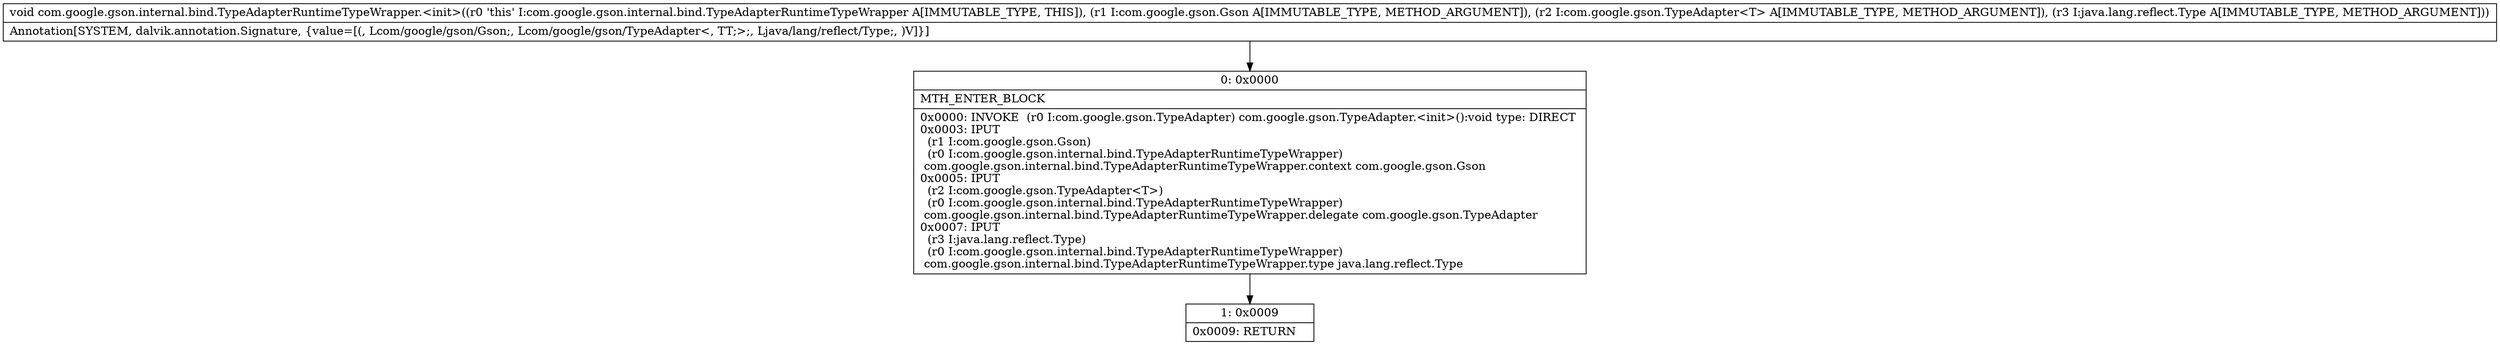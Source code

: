 digraph "CFG forcom.google.gson.internal.bind.TypeAdapterRuntimeTypeWrapper.\<init\>(Lcom\/google\/gson\/Gson;Lcom\/google\/gson\/TypeAdapter;Ljava\/lang\/reflect\/Type;)V" {
Node_0 [shape=record,label="{0\:\ 0x0000|MTH_ENTER_BLOCK\l|0x0000: INVOKE  (r0 I:com.google.gson.TypeAdapter) com.google.gson.TypeAdapter.\<init\>():void type: DIRECT \l0x0003: IPUT  \l  (r1 I:com.google.gson.Gson)\l  (r0 I:com.google.gson.internal.bind.TypeAdapterRuntimeTypeWrapper)\l com.google.gson.internal.bind.TypeAdapterRuntimeTypeWrapper.context com.google.gson.Gson \l0x0005: IPUT  \l  (r2 I:com.google.gson.TypeAdapter\<T\>)\l  (r0 I:com.google.gson.internal.bind.TypeAdapterRuntimeTypeWrapper)\l com.google.gson.internal.bind.TypeAdapterRuntimeTypeWrapper.delegate com.google.gson.TypeAdapter \l0x0007: IPUT  \l  (r3 I:java.lang.reflect.Type)\l  (r0 I:com.google.gson.internal.bind.TypeAdapterRuntimeTypeWrapper)\l com.google.gson.internal.bind.TypeAdapterRuntimeTypeWrapper.type java.lang.reflect.Type \l}"];
Node_1 [shape=record,label="{1\:\ 0x0009|0x0009: RETURN   \l}"];
MethodNode[shape=record,label="{void com.google.gson.internal.bind.TypeAdapterRuntimeTypeWrapper.\<init\>((r0 'this' I:com.google.gson.internal.bind.TypeAdapterRuntimeTypeWrapper A[IMMUTABLE_TYPE, THIS]), (r1 I:com.google.gson.Gson A[IMMUTABLE_TYPE, METHOD_ARGUMENT]), (r2 I:com.google.gson.TypeAdapter\<T\> A[IMMUTABLE_TYPE, METHOD_ARGUMENT]), (r3 I:java.lang.reflect.Type A[IMMUTABLE_TYPE, METHOD_ARGUMENT]))  | Annotation[SYSTEM, dalvik.annotation.Signature, \{value=[(, Lcom\/google\/gson\/Gson;, Lcom\/google\/gson\/TypeAdapter\<, TT;\>;, Ljava\/lang\/reflect\/Type;, )V]\}]\l}"];
MethodNode -> Node_0;
Node_0 -> Node_1;
}

